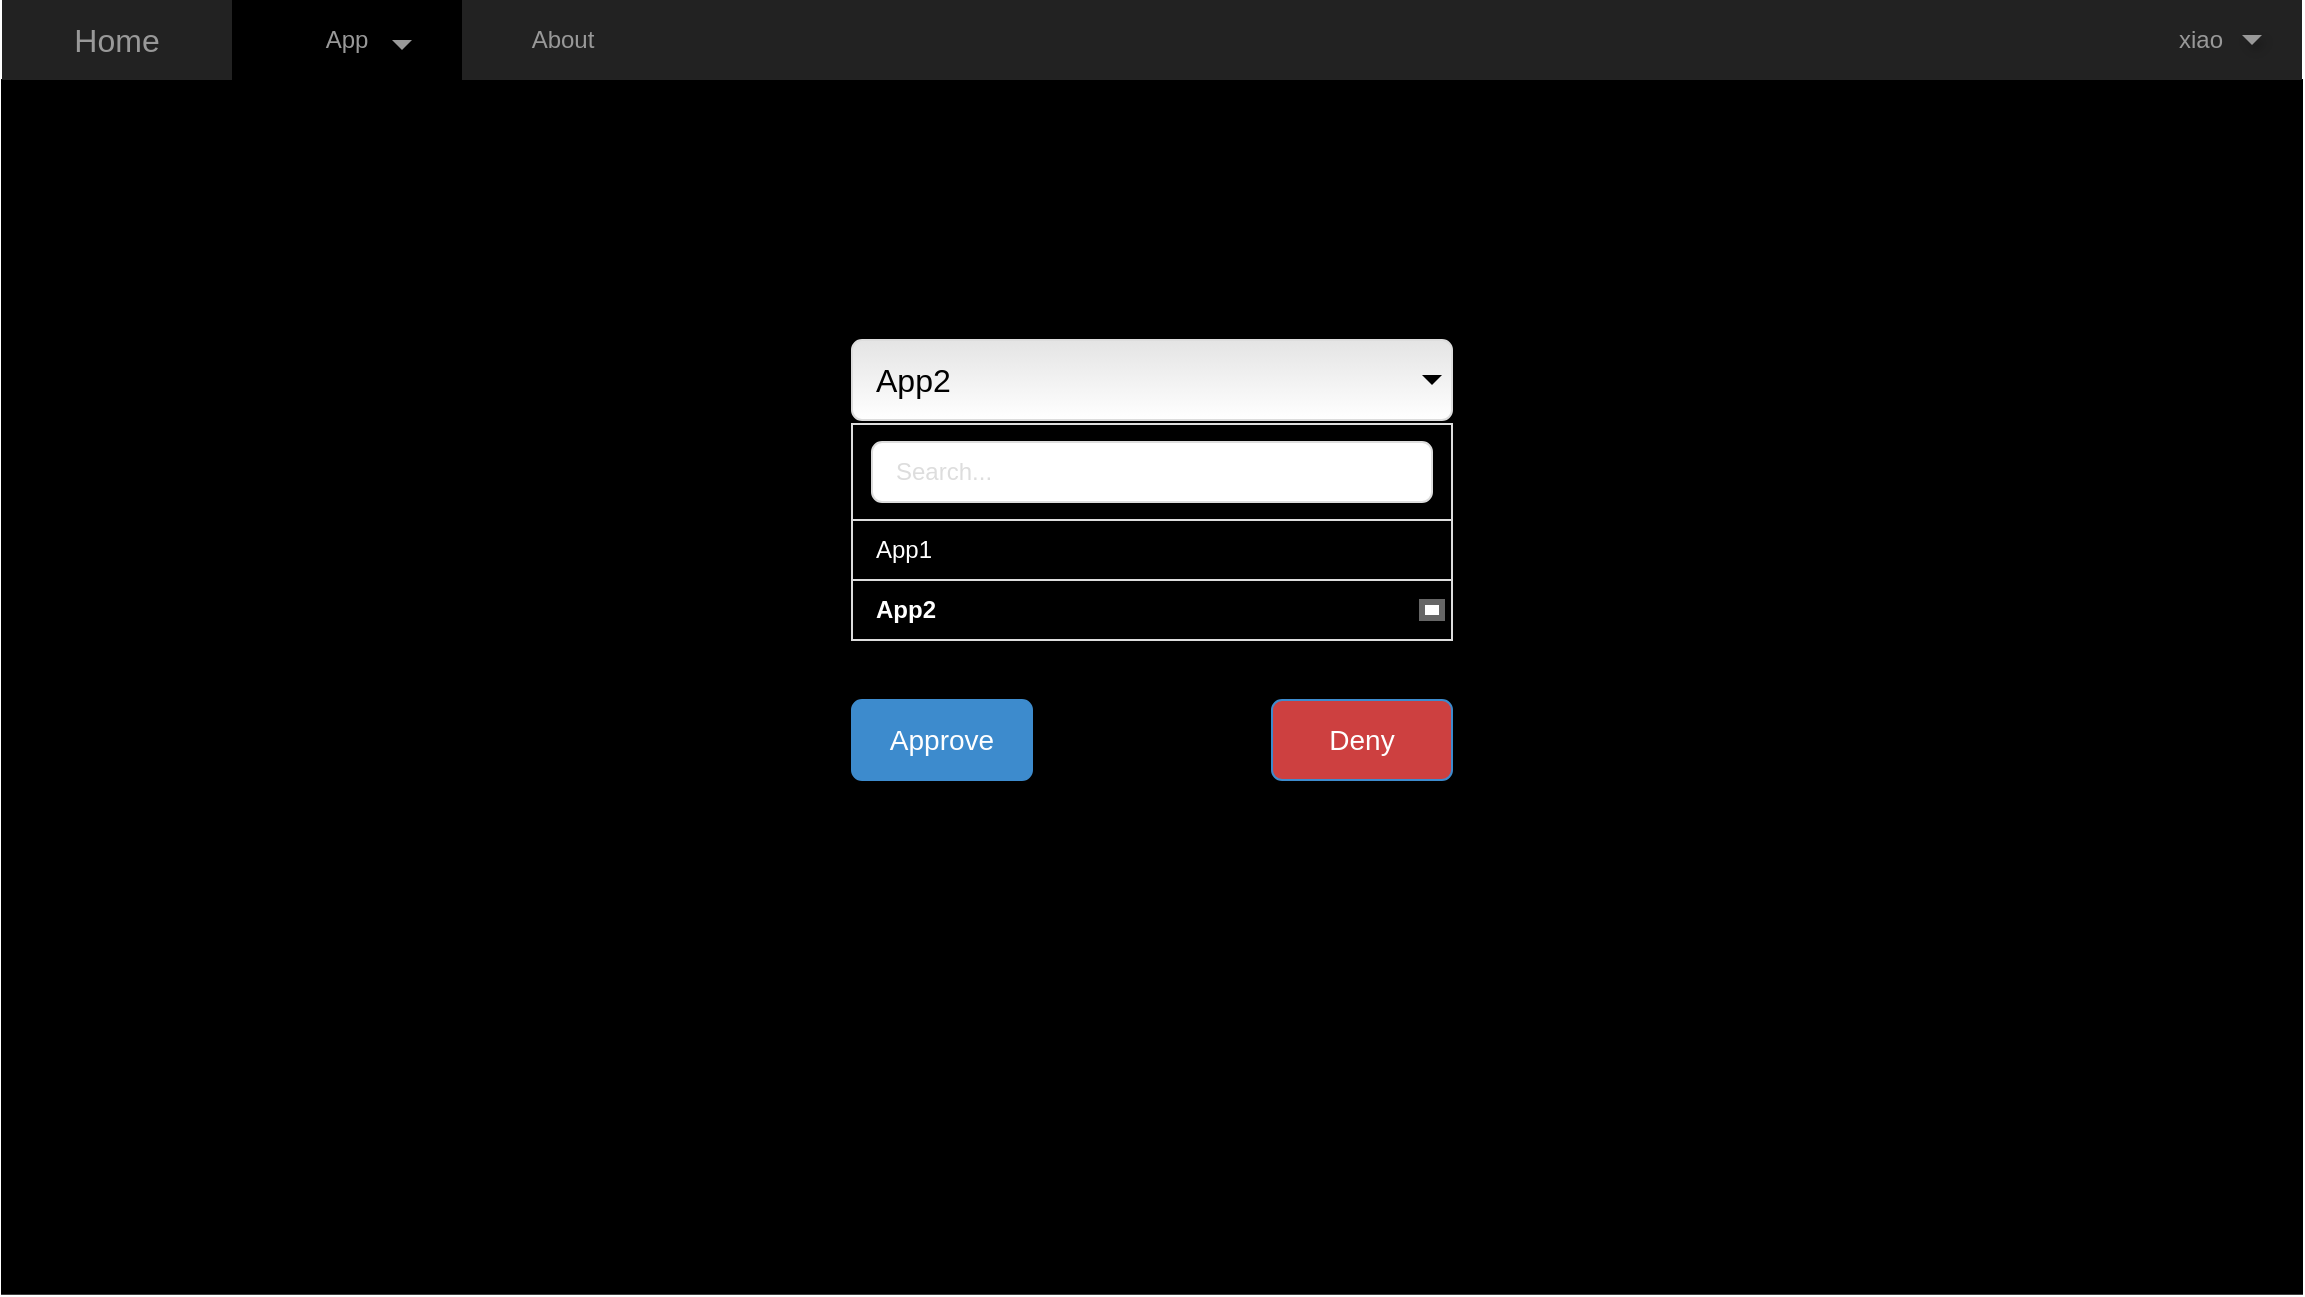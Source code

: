 <mxfile pages="1" version="11.2.4" type="device"><diagram name="Page-1" id="c9db0220-8083-56f3-ca83-edcdcd058819"><mxGraphModel dx="1038" dy="552" grid="1" gridSize="10" guides="1" tooltips="1" connect="1" arrows="1" fold="1" page="1" pageScale="1.5" pageWidth="826" pageHeight="1169" background="#ffffff" math="0" shadow="0"><root><mxCell id="0" style=";html=1;"/><mxCell id="1" style=";html=1;" parent="0"/><mxCell id="wnzABlHWpBjRqbGVxJQV-11" value="" style="rounded=0;whiteSpace=wrap;html=1;fillColor=#000000;" parent="1" vertex="1"><mxGeometry x="40" y="110" width="1150" height="606.875" as="geometry"/></mxCell><mxCell id="3d76a8aef4d5c911-1" value="" style="html=1;shadow=0;dashed=0;shape=mxgraph.bootstrap.rect;fillColor=#222222;strokeColor=none;whiteSpace=wrap;rounded=0;fontSize=12;fontColor=#000000;align=center;" parent="1" vertex="1"><mxGeometry x="40" y="70" width="1150" height="40" as="geometry"/></mxCell><mxCell id="3d76a8aef4d5c911-2" value="&lt;font style=&quot;font-size: 16px&quot;&gt;Home&lt;/font&gt;" style="html=1;shadow=0;dashed=0;fillColor=none;strokeColor=none;shape=mxgraph.bootstrap.rect;fontColor=#999999;fontSize=14;whiteSpace=wrap;" parent="3d76a8aef4d5c911-1" vertex="1"><mxGeometry width="115" height="40" as="geometry"/></mxCell><mxCell id="3d76a8aef4d5c911-7" value="App" style="html=1;shadow=0;dashed=0;fillColor=#000000;strokeColor=none;shape=mxgraph.bootstrap.rect;fontColor=#999999;whiteSpace=wrap;" parent="3d76a8aef4d5c911-1" vertex="1"><mxGeometry x="115" width="115" height="40" as="geometry"/></mxCell><mxCell id="wnzABlHWpBjRqbGVxJQV-8" value="About" style="html=1;shadow=0;dashed=0;fillColor=none;strokeColor=none;shape=mxgraph.bootstrap.rect;fontColor=#999999;whiteSpace=wrap;" parent="3d76a8aef4d5c911-1" vertex="1"><mxGeometry x="230" width="100.625" height="40" as="geometry"/></mxCell><mxCell id="wnzABlHWpBjRqbGVxJQV-9" value="" style="shape=triangle;strokeColor=none;fillColor=#999999;direction=south;rounded=0;shadow=1;fontSize=12;fontColor=#000000;align=center;html=1;" parent="3d76a8aef4d5c911-1" vertex="1"><mxGeometry x="195" y="20" width="10" height="5" as="geometry"/></mxCell><mxCell id="UXBSIJ0jVY6yh0bdpTSo-5" value="xiao" style="html=1;shadow=0;dashed=0;fillColor=none;strokeColor=none;shape=mxgraph.bootstrap.rect;fontColor=#999999;whiteSpace=wrap;" parent="3d76a8aef4d5c911-1" vertex="1"><mxGeometry x="1049.375" width="100.625" height="40" as="geometry"/></mxCell><mxCell id="UXBSIJ0jVY6yh0bdpTSo-8" value="" style="shape=triangle;strokeColor=none;fillColor=#999999;direction=south;rounded=0;shadow=1;fontSize=12;fontColor=#000000;align=center;html=1;" parent="3d76a8aef4d5c911-1" vertex="1"><mxGeometry x="1120" y="17.5" width="10" height="5" as="geometry"/></mxCell><mxCell id="HGrk3F0QOS0lXfUGUHMJ-2" value="App2" style="html=1;shadow=0;dashed=0;shape=mxgraph.bootstrap.rrect;rSize=5;strokeColor=#dddddd;spacingRight=10;fontSize=16;gradientColor=#e4e4e4;gradientDirection=north;spacingLeft=10;align=left;whiteSpace=wrap;fillColor=#ffffff;" vertex="1" parent="1"><mxGeometry x="465" y="240" width="300" height="40" as="geometry"/></mxCell><mxCell id="HGrk3F0QOS0lXfUGUHMJ-3" value="" style="shape=triangle;direction=south;fillColor=#000000;strokeColor=none;perimeter=none;" vertex="1" parent="HGrk3F0QOS0lXfUGUHMJ-2"><mxGeometry x="1" y="0.5" width="10" height="5" relative="1" as="geometry"><mxPoint x="-15" y="-2.5" as="offset"/></mxGeometry></mxCell><mxCell id="HGrk3F0QOS0lXfUGUHMJ-4" value="" style="html=1;shadow=0;dashed=0;shape=mxgraph.bootstrap.rect;fillColor=#000000;strokeColor=#dddddd;spacingLeft=10;shadow=1;align=left;verticalAlign=top;spacingTop=3;perimeter=none;fontColor=#FFFFFF;" vertex="1" parent="1"><mxGeometry x="465" y="282" width="300" height="108" as="geometry"/></mxCell><mxCell id="HGrk3F0QOS0lXfUGUHMJ-5" value="Search..." style="html=1;shadow=0;dashed=0;shape=mxgraph.bootstrap.rrect;rSize=5;strokeColor=#dddddd;spacingLeft=10;align=left;fontColor=#dddddd;whiteSpace=wrap;resizeWidth=1;" vertex="1" parent="HGrk3F0QOS0lXfUGUHMJ-4"><mxGeometry width="280" height="30" relative="1" as="geometry"><mxPoint x="10" y="9" as="offset"/></mxGeometry></mxCell><mxCell id="HGrk3F0QOS0lXfUGUHMJ-6" value="App1" style="html=1;shadow=0;dashed=0;shape=mxgraph.bootstrap.rect;strokeColor=#dddddd;spacingLeft=10;align=left;fillColor=none;perimeter=none;whiteSpace=wrap;resizeWidth=1;fontColor=#FFFFFF;" vertex="1" parent="HGrk3F0QOS0lXfUGUHMJ-4"><mxGeometry width="300" height="30" relative="1" as="geometry"><mxPoint y="48" as="offset"/></mxGeometry></mxCell><mxCell id="HGrk3F0QOS0lXfUGUHMJ-7" value="App2" style="html=1;shadow=0;dashed=0;shape=mxgraph.bootstrap.rect;strokeColor=#dddddd;spacingLeft=10;align=left;fontStyle=1;fillColor=none;perimeter=none;whiteSpace=wrap;resizeWidth=1;fontColor=#FFFFFF;" vertex="1" parent="HGrk3F0QOS0lXfUGUHMJ-4"><mxGeometry width="300" height="30" relative="1" as="geometry"><mxPoint y="78" as="offset"/></mxGeometry></mxCell><mxCell id="HGrk3F0QOS0lXfUGUHMJ-8" value="" style="html=1;shadow=0;dashed=0;shape=mxgraph.bootstrap.check;strokeWidth=3;strokeColor=#666666;" vertex="1" parent="HGrk3F0QOS0lXfUGUHMJ-7"><mxGeometry x="1" y="0.5" width="10" height="8" relative="1" as="geometry"><mxPoint x="-15" y="-4" as="offset"/></mxGeometry></mxCell><mxCell id="HGrk3F0QOS0lXfUGUHMJ-14" value="Approve" style="html=1;shadow=0;dashed=0;shape=mxgraph.bootstrap.rrect;rSize=5;fillColor=#3D8BCD;align=center;strokeColor=#3D8BCD;fontColor=#ffffff;fontSize=14;whiteSpace=wrap;" vertex="1" parent="1"><mxGeometry x="465" y="420" width="90" height="40" as="geometry"/></mxCell><mxCell id="HGrk3F0QOS0lXfUGUHMJ-15" value="Deny" style="html=1;shadow=0;dashed=0;shape=mxgraph.bootstrap.rrect;rSize=5;fillColor=#CD4040;align=center;strokeColor=#3D8BCD;fontColor=#ffffff;fontSize=14;whiteSpace=wrap;" vertex="1" parent="1"><mxGeometry x="675" y="420" width="90" height="40" as="geometry"/></mxCell></root></mxGraphModel></diagram></mxfile>